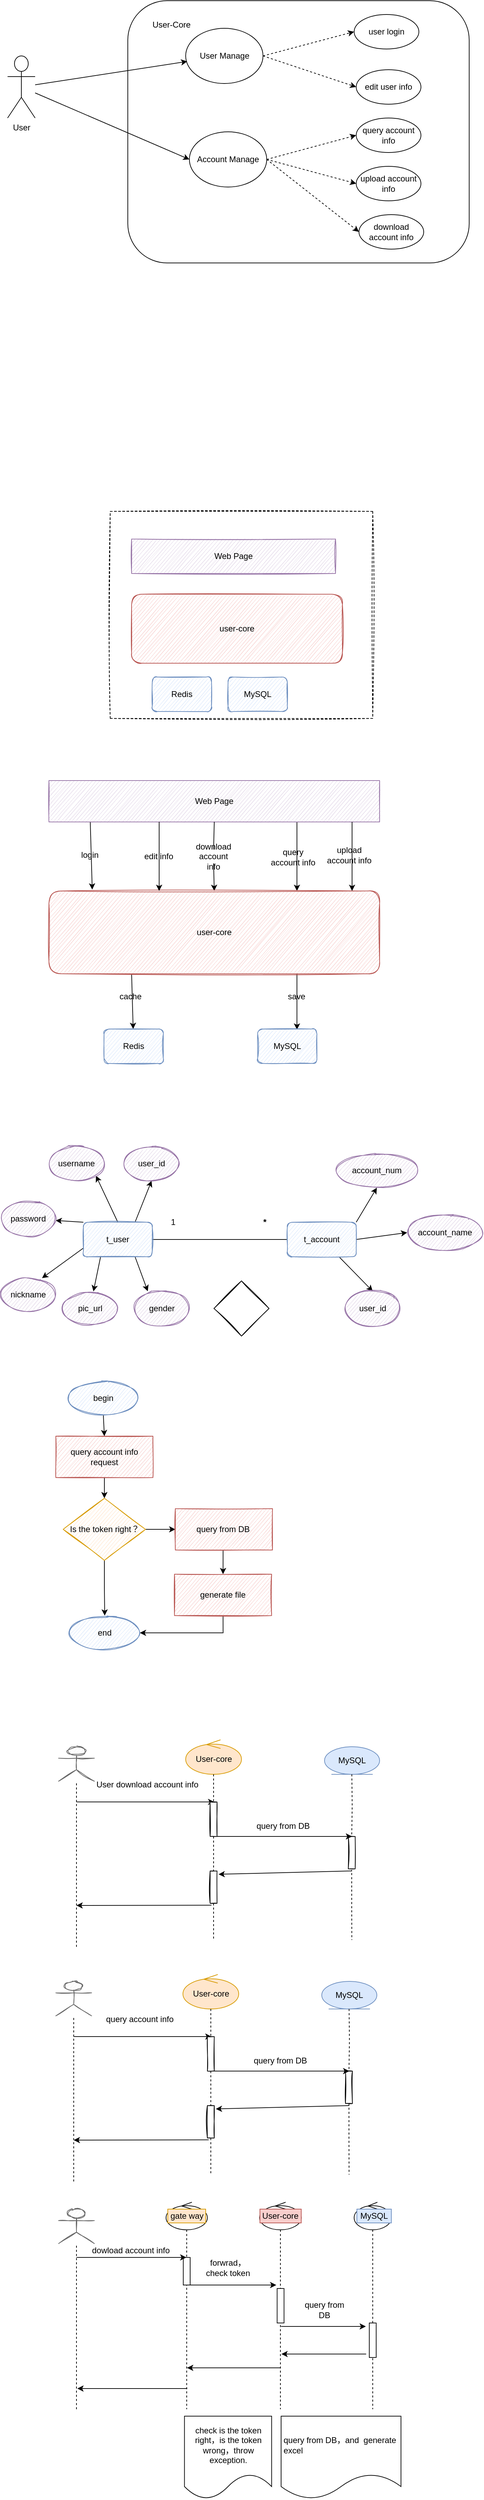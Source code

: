 <mxfile version="20.0.3" type="github">
  <diagram id="8V1pmPJdVpb9LTOWnaSD" name="Page-1">
    <mxGraphModel dx="1234" dy="696" grid="1" gridSize="10" guides="1" tooltips="1" connect="1" arrows="1" fold="1" page="1" pageScale="1" pageWidth="827" pageHeight="1169" math="0" shadow="0">
      <root>
        <mxCell id="0" />
        <mxCell id="1" parent="0" />
        <mxCell id="kJDg-qp60WF3ea1szEt0-7" value="" style="rounded=0;whiteSpace=wrap;html=1;sketch=1;dashed=1;" parent="1" vertex="1">
          <mxGeometry x="209" y="890" width="381" height="300" as="geometry" />
        </mxCell>
        <mxCell id="kJDg-qp60WF3ea1szEt0-2" value="user-core" style="rounded=1;whiteSpace=wrap;html=1;fillColor=#f8cecc;strokeColor=#b85450;sketch=1;" parent="1" vertex="1">
          <mxGeometry x="240" y="1010" width="306" height="100" as="geometry" />
        </mxCell>
        <mxCell id="xnFeZmKceQ85xTi5FCpg-2" value="" style="rounded=1;whiteSpace=wrap;html=1;" parent="1" vertex="1">
          <mxGeometry x="234.5" y="150" width="495.5" height="380" as="geometry" />
        </mxCell>
        <mxCell id="t-Dlz3Z6XvojqKJS2hRi-21" style="edgeStyle=none;rounded=0;orthogonalLoop=1;jettySize=auto;html=1;exitX=1;exitY=0.5;exitDx=0;exitDy=0;entryX=0;entryY=0.5;entryDx=0;entryDy=0;dashed=1;" edge="1" parent="1" source="xnFeZmKceQ85xTi5FCpg-3" target="xnFeZmKceQ85xTi5FCpg-7">
          <mxGeometry relative="1" as="geometry" />
        </mxCell>
        <mxCell id="t-Dlz3Z6XvojqKJS2hRi-23" style="edgeStyle=none;rounded=0;orthogonalLoop=1;jettySize=auto;html=1;exitX=1;exitY=0.5;exitDx=0;exitDy=0;entryX=0;entryY=0.5;entryDx=0;entryDy=0;dashed=1;" edge="1" parent="1" source="xnFeZmKceQ85xTi5FCpg-3" target="t-Dlz3Z6XvojqKJS2hRi-22">
          <mxGeometry relative="1" as="geometry" />
        </mxCell>
        <mxCell id="xnFeZmKceQ85xTi5FCpg-3" value="User Manage" style="ellipse;whiteSpace=wrap;html=1;sketch=0;strokeWidth=1;" parent="1" vertex="1">
          <mxGeometry x="318.5" y="190" width="112.25" height="80" as="geometry" />
        </mxCell>
        <mxCell id="xnFeZmKceQ85xTi5FCpg-7" value="user login" style="ellipse;whiteSpace=wrap;html=1;sketch=0;" parent="1" vertex="1">
          <mxGeometry x="563" y="170" width="94" height="50" as="geometry" />
        </mxCell>
        <mxCell id="xnFeZmKceQ85xTi5FCpg-16" value="User-Core" style="text;html=1;strokeColor=none;fillColor=none;align=center;verticalAlign=middle;whiteSpace=wrap;rounded=0;" parent="1" vertex="1">
          <mxGeometry x="267.75" y="170" width="60" height="30" as="geometry" />
        </mxCell>
        <mxCell id="kJDg-qp60WF3ea1szEt0-1" value="Web Page" style="rounded=0;whiteSpace=wrap;html=1;fillColor=#e1d5e7;strokeColor=#9673a6;sketch=1;" parent="1" vertex="1">
          <mxGeometry x="240" y="930" width="296" height="50" as="geometry" />
        </mxCell>
        <mxCell id="kJDg-qp60WF3ea1szEt0-4" value="Redis" style="rounded=1;whiteSpace=wrap;html=1;fillColor=#dae8fc;strokeColor=#6c8ebf;sketch=1;" parent="1" vertex="1">
          <mxGeometry x="270" y="1130" width="86" height="50" as="geometry" />
        </mxCell>
        <mxCell id="kJDg-qp60WF3ea1szEt0-8" value="MySQL" style="rounded=1;whiteSpace=wrap;html=1;fillColor=#dae8fc;strokeColor=#6c8ebf;sketch=1;" parent="1" vertex="1">
          <mxGeometry x="380" y="1130" width="86" height="50" as="geometry" />
        </mxCell>
        <mxCell id="IfjscKfoYPz0y6WtnGRc-8" style="edgeStyle=none;rounded=0;orthogonalLoop=1;jettySize=auto;html=1;exitX=0.5;exitY=1;exitDx=0;exitDy=0;entryX=0.5;entryY=0;entryDx=0;entryDy=0;startArrow=none;" parent="1" source="IfjscKfoYPz0y6WtnGRc-9" target="IfjscKfoYPz0y6WtnGRc-2" edge="1">
          <mxGeometry relative="1" as="geometry" />
        </mxCell>
        <mxCell id="IfjscKfoYPz0y6WtnGRc-10" style="edgeStyle=none;rounded=0;orthogonalLoop=1;jettySize=auto;html=1;exitX=0.75;exitY=1;exitDx=0;exitDy=0;entryX=0.75;entryY=0;entryDx=0;entryDy=0;" parent="1" source="IfjscKfoYPz0y6WtnGRc-1" target="IfjscKfoYPz0y6WtnGRc-2" edge="1">
          <mxGeometry relative="1" as="geometry" />
        </mxCell>
        <mxCell id="IfjscKfoYPz0y6WtnGRc-12" style="edgeStyle=none;rounded=0;orthogonalLoop=1;jettySize=auto;html=1;exitX=0.125;exitY=1;exitDx=0;exitDy=0;entryX=0.131;entryY=-0.017;entryDx=0;entryDy=0;exitPerimeter=0;entryPerimeter=0;" parent="1" source="IfjscKfoYPz0y6WtnGRc-1" target="IfjscKfoYPz0y6WtnGRc-2" edge="1">
          <mxGeometry relative="1" as="geometry" />
        </mxCell>
        <mxCell id="IfjscKfoYPz0y6WtnGRc-1" value="Web Page" style="rounded=0;whiteSpace=wrap;html=1;fillColor=#e1d5e7;strokeColor=#9673a6;sketch=1;" parent="1" vertex="1">
          <mxGeometry x="120" y="1280" width="480" height="60" as="geometry" />
        </mxCell>
        <mxCell id="IfjscKfoYPz0y6WtnGRc-22" style="edgeStyle=none;rounded=0;orthogonalLoop=1;jettySize=auto;html=1;exitX=0.75;exitY=1;exitDx=0;exitDy=0;entryX=0.663;entryY=0.02;entryDx=0;entryDy=0;entryPerimeter=0;" parent="1" source="IfjscKfoYPz0y6WtnGRc-2" target="IfjscKfoYPz0y6WtnGRc-21" edge="1">
          <mxGeometry relative="1" as="geometry" />
        </mxCell>
        <mxCell id="IfjscKfoYPz0y6WtnGRc-24" style="edgeStyle=none;rounded=0;orthogonalLoop=1;jettySize=auto;html=1;exitX=0.25;exitY=1;exitDx=0;exitDy=0;" parent="1" source="IfjscKfoYPz0y6WtnGRc-2" target="IfjscKfoYPz0y6WtnGRc-23" edge="1">
          <mxGeometry relative="1" as="geometry" />
        </mxCell>
        <mxCell id="IfjscKfoYPz0y6WtnGRc-2" value="user-core" style="rounded=1;whiteSpace=wrap;html=1;fillColor=#f8cecc;strokeColor=#b85450;sketch=1;" parent="1" vertex="1">
          <mxGeometry x="120" y="1440" width="480" height="120" as="geometry" />
        </mxCell>
        <mxCell id="IfjscKfoYPz0y6WtnGRc-9" value="download&lt;br&gt;account info" style="text;html=1;strokeColor=none;fillColor=none;align=center;verticalAlign=middle;whiteSpace=wrap;rounded=0;" parent="1" vertex="1">
          <mxGeometry x="331" y="1380" width="56" height="20" as="geometry" />
        </mxCell>
        <mxCell id="IfjscKfoYPz0y6WtnGRc-11" value="" style="edgeStyle=none;rounded=0;orthogonalLoop=1;jettySize=auto;html=1;exitX=0.5;exitY=1;exitDx=0;exitDy=0;entryX=0.5;entryY=0;entryDx=0;entryDy=0;endArrow=none;" parent="1" source="IfjscKfoYPz0y6WtnGRc-1" target="IfjscKfoYPz0y6WtnGRc-9" edge="1">
          <mxGeometry relative="1" as="geometry">
            <mxPoint x="360" y="1340" as="sourcePoint" />
            <mxPoint x="360" y="1440" as="targetPoint" />
          </mxGeometry>
        </mxCell>
        <mxCell id="IfjscKfoYPz0y6WtnGRc-13" style="edgeStyle=none;rounded=0;orthogonalLoop=1;jettySize=auto;html=1;exitX=0.25;exitY=1;exitDx=0;exitDy=0;entryX=0.25;entryY=0;entryDx=0;entryDy=0;" parent="1" edge="1">
          <mxGeometry relative="1" as="geometry">
            <mxPoint x="280" y="1340" as="sourcePoint" />
            <mxPoint x="280" y="1440" as="targetPoint" />
          </mxGeometry>
        </mxCell>
        <mxCell id="IfjscKfoYPz0y6WtnGRc-14" value="login" style="text;html=1;strokeColor=none;fillColor=none;align=center;verticalAlign=middle;whiteSpace=wrap;rounded=0;" parent="1" vertex="1">
          <mxGeometry x="150" y="1375" width="59" height="25" as="geometry" />
        </mxCell>
        <mxCell id="IfjscKfoYPz0y6WtnGRc-16" value="edit info" style="text;html=1;strokeColor=none;fillColor=none;align=center;verticalAlign=middle;whiteSpace=wrap;rounded=0;" parent="1" vertex="1">
          <mxGeometry x="250" y="1377.5" width="59" height="25" as="geometry" />
        </mxCell>
        <mxCell id="IfjscKfoYPz0y6WtnGRc-18" value="query account info" style="text;html=1;strokeColor=none;fillColor=none;align=center;verticalAlign=middle;whiteSpace=wrap;rounded=0;" parent="1" vertex="1">
          <mxGeometry x="440" y="1380" width="69" height="22.5" as="geometry" />
        </mxCell>
        <mxCell id="IfjscKfoYPz0y6WtnGRc-19" value="upload account info" style="text;html=1;strokeColor=none;fillColor=none;align=center;verticalAlign=middle;whiteSpace=wrap;rounded=0;" parent="1" vertex="1">
          <mxGeometry x="521" y="1375" width="70" height="25" as="geometry" />
        </mxCell>
        <mxCell id="IfjscKfoYPz0y6WtnGRc-20" style="edgeStyle=none;rounded=0;orthogonalLoop=1;jettySize=auto;html=1;exitX=0.75;exitY=1;exitDx=0;exitDy=0;entryX=0.75;entryY=0;entryDx=0;entryDy=0;" parent="1" edge="1">
          <mxGeometry relative="1" as="geometry">
            <mxPoint x="560" y="1340" as="sourcePoint" />
            <mxPoint x="560" y="1440" as="targetPoint" />
          </mxGeometry>
        </mxCell>
        <mxCell id="IfjscKfoYPz0y6WtnGRc-21" value="MySQL" style="rounded=1;whiteSpace=wrap;html=1;fillColor=#dae8fc;strokeColor=#6c8ebf;sketch=1;" parent="1" vertex="1">
          <mxGeometry x="423" y="1640" width="86" height="50" as="geometry" />
        </mxCell>
        <mxCell id="IfjscKfoYPz0y6WtnGRc-23" value="Redis" style="rounded=1;whiteSpace=wrap;html=1;fillColor=#dae8fc;strokeColor=#6c8ebf;sketch=1;" parent="1" vertex="1">
          <mxGeometry x="200" y="1640" width="86" height="50" as="geometry" />
        </mxCell>
        <mxCell id="IfjscKfoYPz0y6WtnGRc-26" value="cache" style="text;html=1;strokeColor=none;fillColor=none;align=center;verticalAlign=middle;whiteSpace=wrap;rounded=0;" parent="1" vertex="1">
          <mxGeometry x="209" y="1580" width="59" height="25" as="geometry" />
        </mxCell>
        <mxCell id="IfjscKfoYPz0y6WtnGRc-28" value="save" style="text;html=1;strokeColor=none;fillColor=none;align=center;verticalAlign=middle;whiteSpace=wrap;rounded=0;" parent="1" vertex="1">
          <mxGeometry x="450" y="1580" width="59" height="25" as="geometry" />
        </mxCell>
        <mxCell id="IfjscKfoYPz0y6WtnGRc-34" style="edgeStyle=none;rounded=0;orthogonalLoop=1;jettySize=auto;html=1;exitX=0.75;exitY=0;exitDx=0;exitDy=0;entryX=0.5;entryY=1;entryDx=0;entryDy=0;" parent="1" source="IfjscKfoYPz0y6WtnGRc-30" target="IfjscKfoYPz0y6WtnGRc-32" edge="1">
          <mxGeometry relative="1" as="geometry" />
        </mxCell>
        <mxCell id="IfjscKfoYPz0y6WtnGRc-36" style="edgeStyle=none;rounded=0;orthogonalLoop=1;jettySize=auto;html=1;exitX=0.5;exitY=0;exitDx=0;exitDy=0;entryX=1;entryY=1;entryDx=0;entryDy=0;" parent="1" source="IfjscKfoYPz0y6WtnGRc-30" target="IfjscKfoYPz0y6WtnGRc-33" edge="1">
          <mxGeometry relative="1" as="geometry" />
        </mxCell>
        <mxCell id="IfjscKfoYPz0y6WtnGRc-37" style="edgeStyle=none;rounded=0;orthogonalLoop=1;jettySize=auto;html=1;exitX=0;exitY=0;exitDx=0;exitDy=0;" parent="1" source="IfjscKfoYPz0y6WtnGRc-30" target="IfjscKfoYPz0y6WtnGRc-35" edge="1">
          <mxGeometry relative="1" as="geometry" />
        </mxCell>
        <mxCell id="IfjscKfoYPz0y6WtnGRc-39" style="edgeStyle=none;rounded=0;orthogonalLoop=1;jettySize=auto;html=1;exitX=0;exitY=0.75;exitDx=0;exitDy=0;entryX=0.75;entryY=0.02;entryDx=0;entryDy=0;entryPerimeter=0;" parent="1" source="IfjscKfoYPz0y6WtnGRc-30" target="IfjscKfoYPz0y6WtnGRc-38" edge="1">
          <mxGeometry relative="1" as="geometry" />
        </mxCell>
        <mxCell id="IfjscKfoYPz0y6WtnGRc-41" style="edgeStyle=none;rounded=0;orthogonalLoop=1;jettySize=auto;html=1;exitX=0.25;exitY=1;exitDx=0;exitDy=0;" parent="1" source="IfjscKfoYPz0y6WtnGRc-30" target="IfjscKfoYPz0y6WtnGRc-40" edge="1">
          <mxGeometry relative="1" as="geometry" />
        </mxCell>
        <mxCell id="IfjscKfoYPz0y6WtnGRc-44" style="edgeStyle=none;rounded=0;orthogonalLoop=1;jettySize=auto;html=1;exitX=1;exitY=0.5;exitDx=0;exitDy=0;endArrow=none;endFill=0;" parent="1" source="IfjscKfoYPz0y6WtnGRc-30" target="IfjscKfoYPz0y6WtnGRc-31" edge="1">
          <mxGeometry relative="1" as="geometry" />
        </mxCell>
        <mxCell id="IfjscKfoYPz0y6WtnGRc-53" style="edgeStyle=none;rounded=0;orthogonalLoop=1;jettySize=auto;html=1;exitX=0.75;exitY=1;exitDx=0;exitDy=0;entryX=0.25;entryY=0;entryDx=0;entryDy=0;entryPerimeter=0;endArrow=classic;endFill=1;" parent="1" source="IfjscKfoYPz0y6WtnGRc-30" target="IfjscKfoYPz0y6WtnGRc-52" edge="1">
          <mxGeometry relative="1" as="geometry" />
        </mxCell>
        <mxCell id="IfjscKfoYPz0y6WtnGRc-30" value="t_user" style="rounded=1;whiteSpace=wrap;html=1;fillColor=#dae8fc;strokeColor=#6c8ebf;sketch=1;" parent="1" vertex="1">
          <mxGeometry x="170" y="1920" width="100" height="50" as="geometry" />
        </mxCell>
        <mxCell id="IfjscKfoYPz0y6WtnGRc-43" style="edgeStyle=none;rounded=0;orthogonalLoop=1;jettySize=auto;html=1;exitX=1;exitY=0;exitDx=0;exitDy=0;entryX=0.5;entryY=1;entryDx=0;entryDy=0;" parent="1" source="IfjscKfoYPz0y6WtnGRc-31" target="IfjscKfoYPz0y6WtnGRc-42" edge="1">
          <mxGeometry relative="1" as="geometry" />
        </mxCell>
        <mxCell id="IfjscKfoYPz0y6WtnGRc-50" style="edgeStyle=none;rounded=0;orthogonalLoop=1;jettySize=auto;html=1;exitX=1;exitY=0.5;exitDx=0;exitDy=0;entryX=0;entryY=0.5;entryDx=0;entryDy=0;endArrow=classic;endFill=1;" parent="1" source="IfjscKfoYPz0y6WtnGRc-31" target="IfjscKfoYPz0y6WtnGRc-48" edge="1">
          <mxGeometry relative="1" as="geometry" />
        </mxCell>
        <mxCell id="IfjscKfoYPz0y6WtnGRc-55" style="edgeStyle=none;rounded=0;orthogonalLoop=1;jettySize=auto;html=1;exitX=0.75;exitY=1;exitDx=0;exitDy=0;entryX=0.5;entryY=0;entryDx=0;entryDy=0;endArrow=classic;endFill=1;" parent="1" source="IfjscKfoYPz0y6WtnGRc-31" target="IfjscKfoYPz0y6WtnGRc-54" edge="1">
          <mxGeometry relative="1" as="geometry" />
        </mxCell>
        <mxCell id="IfjscKfoYPz0y6WtnGRc-31" value="t_account" style="rounded=1;whiteSpace=wrap;html=1;fillColor=#dae8fc;strokeColor=#6c8ebf;sketch=1;" parent="1" vertex="1">
          <mxGeometry x="466" y="1920" width="100" height="50" as="geometry" />
        </mxCell>
        <mxCell id="IfjscKfoYPz0y6WtnGRc-32" value="user_id" style="ellipse;whiteSpace=wrap;html=1;fillColor=#e1d5e7;strokeColor=#9673a6;sketch=1;" parent="1" vertex="1">
          <mxGeometry x="229" y="1810" width="80" height="50" as="geometry" />
        </mxCell>
        <mxCell id="IfjscKfoYPz0y6WtnGRc-33" value="username" style="ellipse;whiteSpace=wrap;html=1;fillColor=#e1d5e7;strokeColor=#9673a6;sketch=1;" parent="1" vertex="1">
          <mxGeometry x="120" y="1810" width="80" height="50" as="geometry" />
        </mxCell>
        <mxCell id="IfjscKfoYPz0y6WtnGRc-35" value="password" style="ellipse;whiteSpace=wrap;html=1;fillColor=#e1d5e7;strokeColor=#9673a6;sketch=1;" parent="1" vertex="1">
          <mxGeometry x="50" y="1890" width="80" height="50" as="geometry" />
        </mxCell>
        <mxCell id="IfjscKfoYPz0y6WtnGRc-38" value="nickname" style="ellipse;whiteSpace=wrap;html=1;fillColor=#e1d5e7;strokeColor=#9673a6;sketch=1;" parent="1" vertex="1">
          <mxGeometry x="50" y="2000" width="80" height="50" as="geometry" />
        </mxCell>
        <mxCell id="IfjscKfoYPz0y6WtnGRc-40" value="pic_url" style="ellipse;whiteSpace=wrap;html=1;fillColor=#e1d5e7;strokeColor=#9673a6;sketch=1;" parent="1" vertex="1">
          <mxGeometry x="139.5" y="2020" width="80" height="50" as="geometry" />
        </mxCell>
        <mxCell id="IfjscKfoYPz0y6WtnGRc-42" value="account_num" style="ellipse;whiteSpace=wrap;html=1;fillColor=#e1d5e7;strokeColor=#9673a6;sketch=1;" parent="1" vertex="1">
          <mxGeometry x="536" y="1820" width="120" height="50" as="geometry" />
        </mxCell>
        <mxCell id="IfjscKfoYPz0y6WtnGRc-45" value="1" style="text;html=1;strokeColor=none;fillColor=none;align=center;verticalAlign=middle;whiteSpace=wrap;rounded=0;" parent="1" vertex="1">
          <mxGeometry x="276.5" y="1910" width="47" height="20" as="geometry" />
        </mxCell>
        <mxCell id="IfjscKfoYPz0y6WtnGRc-46" value="&lt;b&gt;*&lt;/b&gt;" style="text;html=1;strokeColor=none;fillColor=none;align=center;verticalAlign=middle;whiteSpace=wrap;rounded=0;" parent="1" vertex="1">
          <mxGeometry x="410" y="1910" width="47" height="20" as="geometry" />
        </mxCell>
        <mxCell id="IfjscKfoYPz0y6WtnGRc-48" value="account_name" style="ellipse;whiteSpace=wrap;html=1;fillColor=#e1d5e7;strokeColor=#9673a6;sketch=1;" parent="1" vertex="1">
          <mxGeometry x="640" y="1910" width="110" height="50" as="geometry" />
        </mxCell>
        <mxCell id="IfjscKfoYPz0y6WtnGRc-52" value="gender" style="ellipse;whiteSpace=wrap;html=1;fillColor=#e1d5e7;strokeColor=#9673a6;sketch=1;" parent="1" vertex="1">
          <mxGeometry x="243.5" y="2020" width="80" height="50" as="geometry" />
        </mxCell>
        <mxCell id="IfjscKfoYPz0y6WtnGRc-54" value="user_id" style="ellipse;whiteSpace=wrap;html=1;fillColor=#e1d5e7;strokeColor=#9673a6;sketch=1;" parent="1" vertex="1">
          <mxGeometry x="550" y="2020" width="80" height="50" as="geometry" />
        </mxCell>
        <mxCell id="IfjscKfoYPz0y6WtnGRc-58" style="edgeStyle=none;rounded=0;orthogonalLoop=1;jettySize=auto;html=1;exitX=0.5;exitY=1;exitDx=0;exitDy=0;entryX=0.5;entryY=0;entryDx=0;entryDy=0;endArrow=classic;endFill=1;" parent="1" source="IfjscKfoYPz0y6WtnGRc-56" target="IfjscKfoYPz0y6WtnGRc-57" edge="1">
          <mxGeometry relative="1" as="geometry" />
        </mxCell>
        <mxCell id="IfjscKfoYPz0y6WtnGRc-56" value="begin" style="ellipse;whiteSpace=wrap;html=1;sketch=1;fillColor=#dae8fc;strokeColor=#6c8ebf;" parent="1" vertex="1">
          <mxGeometry x="148" y="2150" width="102" height="50" as="geometry" />
        </mxCell>
        <mxCell id="IfjscKfoYPz0y6WtnGRc-63" value="" style="edgeStyle=none;rounded=0;orthogonalLoop=1;jettySize=auto;html=1;endArrow=classic;endFill=1;" parent="1" source="IfjscKfoYPz0y6WtnGRc-57" edge="1">
          <mxGeometry relative="1" as="geometry">
            <mxPoint x="200.5" y="2320" as="targetPoint" />
          </mxGeometry>
        </mxCell>
        <mxCell id="IfjscKfoYPz0y6WtnGRc-57" value="query account info request" style="rounded=0;whiteSpace=wrap;html=1;sketch=1;fillColor=#f8cecc;strokeColor=#b85450;" parent="1" vertex="1">
          <mxGeometry x="130" y="2230" width="141" height="60" as="geometry" />
        </mxCell>
        <mxCell id="IfjscKfoYPz0y6WtnGRc-60" value="" style="rhombus;whiteSpace=wrap;html=1;sketch=1;" parent="1" vertex="1">
          <mxGeometry x="359.5" y="2005" width="80" height="80" as="geometry" />
        </mxCell>
        <mxCell id="t-Dlz3Z6XvojqKJS2hRi-1" style="edgeStyle=orthogonalEdgeStyle;rounded=0;orthogonalLoop=1;jettySize=auto;html=1;exitX=0.5;exitY=1;exitDx=0;exitDy=0;entryX=0.5;entryY=0;entryDx=0;entryDy=0;" edge="1" parent="1" source="IfjscKfoYPz0y6WtnGRc-61" target="IfjscKfoYPz0y6WtnGRc-69">
          <mxGeometry relative="1" as="geometry" />
        </mxCell>
        <mxCell id="t-Dlz3Z6XvojqKJS2hRi-3" style="edgeStyle=orthogonalEdgeStyle;rounded=0;orthogonalLoop=1;jettySize=auto;html=1;exitX=1;exitY=0.5;exitDx=0;exitDy=0;entryX=0;entryY=0.5;entryDx=0;entryDy=0;" edge="1" parent="1" source="IfjscKfoYPz0y6WtnGRc-61" target="t-Dlz3Z6XvojqKJS2hRi-2">
          <mxGeometry relative="1" as="geometry" />
        </mxCell>
        <mxCell id="IfjscKfoYPz0y6WtnGRc-61" value="Is the token right？" style="rhombus;whiteSpace=wrap;html=1;sketch=1;fillColor=#ffe6cc;strokeColor=#d79b00;" parent="1" vertex="1">
          <mxGeometry x="140.75" y="2320" width="119.5" height="90" as="geometry" />
        </mxCell>
        <mxCell id="IfjscKfoYPz0y6WtnGRc-69" value="end" style="ellipse;whiteSpace=wrap;html=1;sketch=1;fillColor=#dae8fc;strokeColor=#6c8ebf;" parent="1" vertex="1">
          <mxGeometry x="150" y="2490" width="102" height="50" as="geometry" />
        </mxCell>
        <mxCell id="IfjscKfoYPz0y6WtnGRc-75" value="" style="shape=umlActor;verticalLabelPosition=bottom;verticalAlign=top;html=1;sketch=1;strokeWidth=1;fillColor=#f5f5f5;fontColor=#333333;strokeColor=#666666;" parent="1" vertex="1">
          <mxGeometry x="134" y="2680" width="52" height="50" as="geometry" />
        </mxCell>
        <mxCell id="IfjscKfoYPz0y6WtnGRc-78" value="" style="endArrow=none;dashed=1;html=1;strokeWidth=1;rounded=0;" parent="1" target="IfjscKfoYPz0y6WtnGRc-75" edge="1">
          <mxGeometry width="50" height="50" relative="1" as="geometry">
            <mxPoint x="160" y="2970" as="sourcePoint" />
            <mxPoint x="190" y="2770" as="targetPoint" />
          </mxGeometry>
        </mxCell>
        <mxCell id="IfjscKfoYPz0y6WtnGRc-80" style="edgeStyle=orthogonalEdgeStyle;rounded=0;orthogonalLoop=1;jettySize=auto;html=1;endArrow=none;endFill=0;dashed=1;strokeWidth=1;startArrow=none;" parent="1" source="IfjscKfoYPz0y6WtnGRc-90" edge="1">
          <mxGeometry relative="1" as="geometry">
            <mxPoint x="359.0" y="2960" as="targetPoint" />
          </mxGeometry>
        </mxCell>
        <mxCell id="IfjscKfoYPz0y6WtnGRc-79" value="User-core" style="ellipse;shape=umlControl;whiteSpace=wrap;html=1;sketch=0;fillColor=#ffe6cc;strokeColor=#d79b00;" parent="1" vertex="1">
          <mxGeometry x="318.5" y="2670" width="81" height="50" as="geometry" />
        </mxCell>
        <mxCell id="IfjscKfoYPz0y6WtnGRc-81" value="MySQL" style="ellipse;shape=umlEntity;whiteSpace=wrap;html=1;sketch=0;strokeWidth=1;fillColor=#dae8fc;strokeColor=#6c8ebf;" parent="1" vertex="1">
          <mxGeometry x="520" y="2680" width="80" height="40" as="geometry" />
        </mxCell>
        <mxCell id="IfjscKfoYPz0y6WtnGRc-82" style="edgeStyle=orthogonalEdgeStyle;rounded=0;orthogonalLoop=1;jettySize=auto;html=1;endArrow=none;endFill=0;dashed=1;strokeWidth=1;startArrow=none;" parent="1" source="IfjscKfoYPz0y6WtnGRc-87" edge="1">
          <mxGeometry relative="1" as="geometry">
            <mxPoint x="559.66" y="2960" as="targetPoint" />
            <mxPoint x="559.66" y="2720" as="sourcePoint" />
          </mxGeometry>
        </mxCell>
        <mxCell id="IfjscKfoYPz0y6WtnGRc-83" value="" style="endArrow=classic;html=1;rounded=0;strokeWidth=1;" parent="1" edge="1">
          <mxGeometry width="50" height="50" relative="1" as="geometry">
            <mxPoint x="160" y="2760" as="sourcePoint" />
            <mxPoint x="360" y="2760" as="targetPoint" />
          </mxGeometry>
        </mxCell>
        <mxCell id="IfjscKfoYPz0y6WtnGRc-84" value="User download account info" style="text;html=1;strokeColor=none;fillColor=none;align=center;verticalAlign=middle;whiteSpace=wrap;rounded=0;sketch=1;" parent="1" vertex="1">
          <mxGeometry x="186" y="2720" width="154" height="30" as="geometry" />
        </mxCell>
        <mxCell id="IfjscKfoYPz0y6WtnGRc-85" value="" style="html=1;points=[];perimeter=orthogonalPerimeter;sketch=1;strokeWidth=1;" parent="1" vertex="1">
          <mxGeometry x="354" y="2760" width="10" height="50" as="geometry" />
        </mxCell>
        <mxCell id="IfjscKfoYPz0y6WtnGRc-86" value="" style="edgeStyle=orthogonalEdgeStyle;rounded=0;orthogonalLoop=1;jettySize=auto;html=1;endArrow=none;endFill=0;dashed=1;strokeWidth=1;" parent="1" source="IfjscKfoYPz0y6WtnGRc-79" target="IfjscKfoYPz0y6WtnGRc-85" edge="1">
          <mxGeometry relative="1" as="geometry">
            <mxPoint x="359.0" y="2960" as="targetPoint" />
            <mxPoint x="359.0" y="2720" as="sourcePoint" />
          </mxGeometry>
        </mxCell>
        <mxCell id="IfjscKfoYPz0y6WtnGRc-87" value="" style="html=1;points=[];perimeter=orthogonalPerimeter;sketch=1;strokeWidth=1;" parent="1" vertex="1">
          <mxGeometry x="554.5" y="2810" width="10" height="47" as="geometry" />
        </mxCell>
        <mxCell id="IfjscKfoYPz0y6WtnGRc-88" value="" style="edgeStyle=orthogonalEdgeStyle;rounded=0;orthogonalLoop=1;jettySize=auto;html=1;endArrow=none;endFill=0;dashed=1;strokeWidth=1;" parent="1" target="IfjscKfoYPz0y6WtnGRc-87" edge="1">
          <mxGeometry relative="1" as="geometry">
            <mxPoint x="559.66" y="2960" as="targetPoint" />
            <mxPoint x="559.66" y="2720" as="sourcePoint" />
          </mxGeometry>
        </mxCell>
        <mxCell id="IfjscKfoYPz0y6WtnGRc-89" value="" style="endArrow=classic;html=1;rounded=0;strokeWidth=1;" parent="1" edge="1">
          <mxGeometry width="50" height="50" relative="1" as="geometry">
            <mxPoint x="364.0" y="2810" as="sourcePoint" />
            <mxPoint x="560" y="2810" as="targetPoint" />
          </mxGeometry>
        </mxCell>
        <mxCell id="IfjscKfoYPz0y6WtnGRc-90" value="" style="html=1;points=[];perimeter=orthogonalPerimeter;sketch=1;strokeWidth=1;" parent="1" vertex="1">
          <mxGeometry x="354" y="2860" width="10" height="47" as="geometry" />
        </mxCell>
        <mxCell id="IfjscKfoYPz0y6WtnGRc-91" value="" style="edgeStyle=orthogonalEdgeStyle;rounded=0;orthogonalLoop=1;jettySize=auto;html=1;endArrow=none;endFill=0;dashed=1;strokeWidth=1;startArrow=none;" parent="1" source="IfjscKfoYPz0y6WtnGRc-85" target="IfjscKfoYPz0y6WtnGRc-90" edge="1">
          <mxGeometry relative="1" as="geometry">
            <mxPoint x="359.0" y="2960" as="targetPoint" />
            <mxPoint x="359.0" y="2810" as="sourcePoint" />
          </mxGeometry>
        </mxCell>
        <mxCell id="IfjscKfoYPz0y6WtnGRc-92" value="" style="endArrow=classic;html=1;rounded=0;strokeWidth=1;entryX=1.224;entryY=0.103;entryDx=0;entryDy=0;entryPerimeter=0;" parent="1" target="IfjscKfoYPz0y6WtnGRc-90" edge="1">
          <mxGeometry width="50" height="50" relative="1" as="geometry">
            <mxPoint x="560" y="2860" as="sourcePoint" />
            <mxPoint x="450" y="2850" as="targetPoint" />
          </mxGeometry>
        </mxCell>
        <mxCell id="IfjscKfoYPz0y6WtnGRc-93" value="" style="endArrow=classic;html=1;rounded=0;strokeWidth=1;exitX=0.19;exitY=1.056;exitDx=0;exitDy=0;exitPerimeter=0;" parent="1" source="IfjscKfoYPz0y6WtnGRc-90" edge="1">
          <mxGeometry width="50" height="50" relative="1" as="geometry">
            <mxPoint x="350" y="2910" as="sourcePoint" />
            <mxPoint x="160" y="2910" as="targetPoint" />
          </mxGeometry>
        </mxCell>
        <mxCell id="IfjscKfoYPz0y6WtnGRc-95" value="query from DB" style="text;html=1;strokeColor=none;fillColor=none;align=center;verticalAlign=middle;whiteSpace=wrap;rounded=0;sketch=1;" parent="1" vertex="1">
          <mxGeometry x="390" y="2780" width="140" height="30" as="geometry" />
        </mxCell>
        <mxCell id="IfjscKfoYPz0y6WtnGRc-96" value="" style="shape=umlActor;verticalLabelPosition=bottom;verticalAlign=top;html=1;sketch=1;strokeWidth=1;fillColor=#f5f5f5;fontColor=#333333;strokeColor=#666666;" parent="1" vertex="1">
          <mxGeometry x="130" y="3020" width="52" height="50" as="geometry" />
        </mxCell>
        <mxCell id="IfjscKfoYPz0y6WtnGRc-97" value="" style="endArrow=none;dashed=1;html=1;strokeWidth=1;rounded=0;" parent="1" target="IfjscKfoYPz0y6WtnGRc-96" edge="1">
          <mxGeometry width="50" height="50" relative="1" as="geometry">
            <mxPoint x="156.0" y="3310" as="sourcePoint" />
            <mxPoint x="186" y="3110" as="targetPoint" />
          </mxGeometry>
        </mxCell>
        <mxCell id="IfjscKfoYPz0y6WtnGRc-98" style="edgeStyle=orthogonalEdgeStyle;rounded=0;orthogonalLoop=1;jettySize=auto;html=1;endArrow=none;endFill=0;dashed=1;strokeWidth=1;startArrow=none;" parent="1" source="IfjscKfoYPz0y6WtnGRc-109" edge="1">
          <mxGeometry relative="1" as="geometry">
            <mxPoint x="355.0" y="3300" as="targetPoint" />
          </mxGeometry>
        </mxCell>
        <mxCell id="IfjscKfoYPz0y6WtnGRc-99" value="User-core" style="ellipse;shape=umlControl;whiteSpace=wrap;html=1;sketch=0;fillColor=#ffe6cc;strokeColor=#d79b00;" parent="1" vertex="1">
          <mxGeometry x="314.5" y="3010" width="81" height="50" as="geometry" />
        </mxCell>
        <mxCell id="IfjscKfoYPz0y6WtnGRc-100" value="MySQL" style="ellipse;shape=umlEntity;whiteSpace=wrap;html=1;sketch=0;strokeWidth=1;fillColor=#dae8fc;strokeColor=#6c8ebf;" parent="1" vertex="1">
          <mxGeometry x="516" y="3020" width="80" height="40" as="geometry" />
        </mxCell>
        <mxCell id="IfjscKfoYPz0y6WtnGRc-101" style="edgeStyle=orthogonalEdgeStyle;rounded=0;orthogonalLoop=1;jettySize=auto;html=1;endArrow=none;endFill=0;dashed=1;strokeWidth=1;startArrow=none;" parent="1" source="IfjscKfoYPz0y6WtnGRc-106" edge="1">
          <mxGeometry relative="1" as="geometry">
            <mxPoint x="555.66" y="3300" as="targetPoint" />
            <mxPoint x="555.66" y="3060" as="sourcePoint" />
          </mxGeometry>
        </mxCell>
        <mxCell id="IfjscKfoYPz0y6WtnGRc-102" value="" style="endArrow=classic;html=1;rounded=0;strokeWidth=1;" parent="1" edge="1">
          <mxGeometry width="50" height="50" relative="1" as="geometry">
            <mxPoint x="156.0" y="3100" as="sourcePoint" />
            <mxPoint x="356" y="3100" as="targetPoint" />
          </mxGeometry>
        </mxCell>
        <mxCell id="IfjscKfoYPz0y6WtnGRc-103" value="query account info" style="text;html=1;strokeColor=none;fillColor=none;align=center;verticalAlign=middle;whiteSpace=wrap;rounded=0;sketch=1;" parent="1" vertex="1">
          <mxGeometry x="182" y="3060" width="140" height="30" as="geometry" />
        </mxCell>
        <mxCell id="IfjscKfoYPz0y6WtnGRc-104" value="" style="html=1;points=[];perimeter=orthogonalPerimeter;sketch=1;strokeWidth=1;" parent="1" vertex="1">
          <mxGeometry x="350" y="3100" width="10" height="50" as="geometry" />
        </mxCell>
        <mxCell id="IfjscKfoYPz0y6WtnGRc-105" value="" style="edgeStyle=orthogonalEdgeStyle;rounded=0;orthogonalLoop=1;jettySize=auto;html=1;endArrow=none;endFill=0;dashed=1;strokeWidth=1;" parent="1" source="IfjscKfoYPz0y6WtnGRc-99" target="IfjscKfoYPz0y6WtnGRc-104" edge="1">
          <mxGeometry relative="1" as="geometry">
            <mxPoint x="355.0" y="3300" as="targetPoint" />
            <mxPoint x="355.0" y="3060" as="sourcePoint" />
          </mxGeometry>
        </mxCell>
        <mxCell id="IfjscKfoYPz0y6WtnGRc-106" value="" style="html=1;points=[];perimeter=orthogonalPerimeter;sketch=1;strokeWidth=1;" parent="1" vertex="1">
          <mxGeometry x="550.5" y="3150" width="10" height="47" as="geometry" />
        </mxCell>
        <mxCell id="IfjscKfoYPz0y6WtnGRc-107" value="" style="edgeStyle=orthogonalEdgeStyle;rounded=0;orthogonalLoop=1;jettySize=auto;html=1;endArrow=none;endFill=0;dashed=1;strokeWidth=1;" parent="1" target="IfjscKfoYPz0y6WtnGRc-106" edge="1">
          <mxGeometry relative="1" as="geometry">
            <mxPoint x="555.66" y="3300" as="targetPoint" />
            <mxPoint x="555.66" y="3060" as="sourcePoint" />
          </mxGeometry>
        </mxCell>
        <mxCell id="IfjscKfoYPz0y6WtnGRc-108" value="" style="endArrow=classic;html=1;rounded=0;strokeWidth=1;" parent="1" edge="1">
          <mxGeometry width="50" height="50" relative="1" as="geometry">
            <mxPoint x="360" y="3150" as="sourcePoint" />
            <mxPoint x="556" y="3150" as="targetPoint" />
          </mxGeometry>
        </mxCell>
        <mxCell id="IfjscKfoYPz0y6WtnGRc-109" value="" style="html=1;points=[];perimeter=orthogonalPerimeter;sketch=1;strokeWidth=1;" parent="1" vertex="1">
          <mxGeometry x="350" y="3200" width="10" height="47" as="geometry" />
        </mxCell>
        <mxCell id="IfjscKfoYPz0y6WtnGRc-110" value="" style="edgeStyle=orthogonalEdgeStyle;rounded=0;orthogonalLoop=1;jettySize=auto;html=1;endArrow=none;endFill=0;dashed=1;strokeWidth=1;startArrow=none;" parent="1" source="IfjscKfoYPz0y6WtnGRc-104" target="IfjscKfoYPz0y6WtnGRc-109" edge="1">
          <mxGeometry relative="1" as="geometry">
            <mxPoint x="355.0" y="3300" as="targetPoint" />
            <mxPoint x="355.0" y="3150" as="sourcePoint" />
          </mxGeometry>
        </mxCell>
        <mxCell id="IfjscKfoYPz0y6WtnGRc-111" value="" style="endArrow=classic;html=1;rounded=0;strokeWidth=1;entryX=1.224;entryY=0.103;entryDx=0;entryDy=0;entryPerimeter=0;" parent="1" target="IfjscKfoYPz0y6WtnGRc-109" edge="1">
          <mxGeometry width="50" height="50" relative="1" as="geometry">
            <mxPoint x="556" y="3200" as="sourcePoint" />
            <mxPoint x="446" y="3190" as="targetPoint" />
          </mxGeometry>
        </mxCell>
        <mxCell id="IfjscKfoYPz0y6WtnGRc-112" value="" style="endArrow=classic;html=1;rounded=0;strokeWidth=1;exitX=0.19;exitY=1.056;exitDx=0;exitDy=0;exitPerimeter=0;" parent="1" source="IfjscKfoYPz0y6WtnGRc-109" edge="1">
          <mxGeometry width="50" height="50" relative="1" as="geometry">
            <mxPoint x="346" y="3250" as="sourcePoint" />
            <mxPoint x="156.0" y="3250" as="targetPoint" />
          </mxGeometry>
        </mxCell>
        <mxCell id="IfjscKfoYPz0y6WtnGRc-113" value="query from DB" style="text;html=1;strokeColor=none;fillColor=none;align=center;verticalAlign=middle;whiteSpace=wrap;rounded=0;sketch=1;" parent="1" vertex="1">
          <mxGeometry x="386" y="3120" width="140" height="30" as="geometry" />
        </mxCell>
        <mxCell id="IfjscKfoYPz0y6WtnGRc-116" value="" style="shape=umlActor;verticalLabelPosition=bottom;verticalAlign=top;html=1;sketch=1;strokeWidth=1;fillColor=#f5f5f5;fontColor=#333333;strokeColor=#666666;" parent="1" vertex="1">
          <mxGeometry x="134" y="3350" width="52" height="50" as="geometry" />
        </mxCell>
        <mxCell id="IfjscKfoYPz0y6WtnGRc-117" value="" style="endArrow=none;dashed=1;html=1;strokeWidth=1;rounded=0;" parent="1" target="IfjscKfoYPz0y6WtnGRc-116" edge="1">
          <mxGeometry width="50" height="50" relative="1" as="geometry">
            <mxPoint x="160.0" y="3640" as="sourcePoint" />
            <mxPoint x="190" y="3440" as="targetPoint" />
          </mxGeometry>
        </mxCell>
        <mxCell id="IfjscKfoYPz0y6WtnGRc-135" value="" style="shape=umlLifeline;participant=umlControl;perimeter=lifelinePerimeter;whiteSpace=wrap;html=1;container=1;collapsible=0;recursiveResize=0;verticalAlign=top;spacingTop=36;outlineConnect=0;sketch=0;strokeWidth=1;" parent="1" vertex="1">
          <mxGeometry x="290" y="3340" width="60" height="300" as="geometry" />
        </mxCell>
        <mxCell id="IfjscKfoYPz0y6WtnGRc-136" value="gate way" style="text;html=1;strokeColor=#d79b00;fillColor=#ffe6cc;align=center;verticalAlign=middle;whiteSpace=wrap;rounded=0;sketch=0;" parent="IfjscKfoYPz0y6WtnGRc-135" vertex="1">
          <mxGeometry x="2.5" y="10" width="55" height="20" as="geometry" />
        </mxCell>
        <mxCell id="IfjscKfoYPz0y6WtnGRc-138" value="" style="html=1;points=[];perimeter=orthogonalPerimeter;sketch=0;strokeWidth=1;" parent="IfjscKfoYPz0y6WtnGRc-135" vertex="1">
          <mxGeometry x="25" y="80" width="10" height="40" as="geometry" />
        </mxCell>
        <mxCell id="IfjscKfoYPz0y6WtnGRc-145" value="" style="endArrow=classic;html=1;rounded=0;strokeWidth=1;" parent="IfjscKfoYPz0y6WtnGRc-135" edge="1">
          <mxGeometry width="50" height="50" relative="1" as="geometry">
            <mxPoint x="25.0" y="120" as="sourcePoint" />
            <mxPoint x="160" y="120" as="targetPoint" />
          </mxGeometry>
        </mxCell>
        <mxCell id="IfjscKfoYPz0y6WtnGRc-137" value="" style="endArrow=classic;html=1;rounded=0;strokeWidth=1;" parent="1" target="IfjscKfoYPz0y6WtnGRc-135" edge="1">
          <mxGeometry width="50" height="50" relative="1" as="geometry">
            <mxPoint x="160" y="3420" as="sourcePoint" />
            <mxPoint x="220" y="3420" as="targetPoint" />
          </mxGeometry>
        </mxCell>
        <mxCell id="IfjscKfoYPz0y6WtnGRc-139" value="dowload account info" style="text;html=1;strokeColor=none;fillColor=none;align=center;verticalAlign=middle;whiteSpace=wrap;rounded=0;sketch=0;" parent="1" vertex="1">
          <mxGeometry x="180.5" y="3400" width="116" height="20" as="geometry" />
        </mxCell>
        <mxCell id="IfjscKfoYPz0y6WtnGRc-142" value="" style="shape=umlLifeline;participant=umlControl;perimeter=lifelinePerimeter;whiteSpace=wrap;html=1;container=1;collapsible=0;recursiveResize=0;verticalAlign=top;spacingTop=36;outlineConnect=0;sketch=0;strokeWidth=1;" parent="1" vertex="1">
          <mxGeometry x="425.75" y="3340" width="60.5" height="300" as="geometry" />
        </mxCell>
        <mxCell id="IfjscKfoYPz0y6WtnGRc-143" value="User-core" style="text;html=1;strokeColor=#b85450;fillColor=#f8cecc;align=center;verticalAlign=middle;whiteSpace=wrap;rounded=0;sketch=0;" parent="IfjscKfoYPz0y6WtnGRc-142" vertex="1">
          <mxGeometry x="0.5" y="10" width="60" height="20" as="geometry" />
        </mxCell>
        <mxCell id="IfjscKfoYPz0y6WtnGRc-144" value="" style="html=1;points=[];perimeter=orthogonalPerimeter;sketch=0;strokeWidth=1;" parent="IfjscKfoYPz0y6WtnGRc-142" vertex="1">
          <mxGeometry x="25.5" y="125" width="10" height="50" as="geometry" />
        </mxCell>
        <mxCell id="IfjscKfoYPz0y6WtnGRc-146" value="query from DB" style="text;html=1;strokeColor=none;fillColor=none;align=center;verticalAlign=middle;whiteSpace=wrap;rounded=0;sketch=0;" parent="1" vertex="1">
          <mxGeometry x="488.5" y="3484" width="62" height="23" as="geometry" />
        </mxCell>
        <mxCell id="IfjscKfoYPz0y6WtnGRc-148" value="forwrad，check token" style="text;html=1;strokeColor=none;fillColor=none;align=center;verticalAlign=middle;whiteSpace=wrap;rounded=0;sketch=0;" parent="1" vertex="1">
          <mxGeometry x="340" y="3420" width="80" height="30" as="geometry" />
        </mxCell>
        <mxCell id="IfjscKfoYPz0y6WtnGRc-152" value="" style="shape=umlLifeline;participant=umlControl;perimeter=lifelinePerimeter;whiteSpace=wrap;html=1;container=1;collapsible=0;recursiveResize=0;verticalAlign=top;spacingTop=36;outlineConnect=0;sketch=0;strokeWidth=1;" parent="1" vertex="1">
          <mxGeometry x="563" y="3340" width="54" height="300" as="geometry" />
        </mxCell>
        <mxCell id="IfjscKfoYPz0y6WtnGRc-153" value="MySQL" style="text;html=1;strokeColor=#6c8ebf;fillColor=#dae8fc;align=center;verticalAlign=middle;whiteSpace=wrap;rounded=0;sketch=0;" parent="IfjscKfoYPz0y6WtnGRc-152" vertex="1">
          <mxGeometry x="4" y="10" width="50" height="20" as="geometry" />
        </mxCell>
        <mxCell id="IfjscKfoYPz0y6WtnGRc-155" value="" style="html=1;points=[];perimeter=orthogonalPerimeter;sketch=0;strokeWidth=1;" parent="IfjscKfoYPz0y6WtnGRc-152" vertex="1">
          <mxGeometry x="22" y="175" width="10" height="50" as="geometry" />
        </mxCell>
        <mxCell id="IfjscKfoYPz0y6WtnGRc-156" value="" style="endArrow=classic;html=1;rounded=0;strokeWidth=1;" parent="1" edge="1">
          <mxGeometry width="50" height="50" relative="1" as="geometry">
            <mxPoint x="457" y="3520" as="sourcePoint" />
            <mxPoint x="580" y="3520" as="targetPoint" />
          </mxGeometry>
        </mxCell>
        <mxCell id="IfjscKfoYPz0y6WtnGRc-157" value="" style="endArrow=none;html=1;rounded=0;strokeWidth=1;startArrow=classic;startFill=1;endFill=0;" parent="1" edge="1">
          <mxGeometry width="50" height="50" relative="1" as="geometry">
            <mxPoint x="457.5" y="3560" as="sourcePoint" />
            <mxPoint x="580.5" y="3560" as="targetPoint" />
          </mxGeometry>
        </mxCell>
        <mxCell id="IfjscKfoYPz0y6WtnGRc-158" value="" style="endArrow=none;html=1;rounded=0;strokeWidth=1;startArrow=classic;startFill=1;endFill=0;" parent="1" edge="1">
          <mxGeometry width="50" height="50" relative="1" as="geometry">
            <mxPoint x="320.5" y="3580" as="sourcePoint" />
            <mxPoint x="455.5" y="3580" as="targetPoint" />
          </mxGeometry>
        </mxCell>
        <mxCell id="IfjscKfoYPz0y6WtnGRc-159" value="" style="endArrow=none;html=1;rounded=0;strokeWidth=1;endFill=0;startArrow=classic;startFill=1;" parent="1" edge="1">
          <mxGeometry width="50" height="50" relative="1" as="geometry">
            <mxPoint x="161.25" y="3610" as="sourcePoint" />
            <mxPoint x="320.75" y="3610" as="targetPoint" />
          </mxGeometry>
        </mxCell>
        <mxCell id="3TqyeytohlLbs6trgbw_-1" value="&lt;div style=&quot;text-align: left;&quot;&gt;query from DB，and&amp;nbsp; generate&amp;nbsp;&lt;/div&gt;&lt;div style=&quot;text-align: left;&quot;&gt;excel&lt;/div&gt;" style="shape=document;whiteSpace=wrap;html=1;boundedLbl=1;" parent="1" vertex="1">
          <mxGeometry x="457" y="3650" width="174" height="120" as="geometry" />
        </mxCell>
        <mxCell id="3TqyeytohlLbs6trgbw_-2" value="check is the token right，is the token wrong，throw exception." style="shape=document;whiteSpace=wrap;html=1;boundedLbl=1;" parent="1" vertex="1">
          <mxGeometry x="316.75" y="3650" width="126.5" height="120" as="geometry" />
        </mxCell>
        <mxCell id="t-Dlz3Z6XvojqKJS2hRi-6" style="edgeStyle=orthogonalEdgeStyle;rounded=0;orthogonalLoop=1;jettySize=auto;html=1;exitX=0.5;exitY=1;exitDx=0;exitDy=0;entryX=0.5;entryY=0;entryDx=0;entryDy=0;" edge="1" parent="1" source="t-Dlz3Z6XvojqKJS2hRi-2" target="t-Dlz3Z6XvojqKJS2hRi-5">
          <mxGeometry relative="1" as="geometry" />
        </mxCell>
        <mxCell id="t-Dlz3Z6XvojqKJS2hRi-2" value="query from DB&amp;nbsp;" style="rounded=0;whiteSpace=wrap;html=1;sketch=1;fillColor=#f8cecc;strokeColor=#b85450;" vertex="1" parent="1">
          <mxGeometry x="303.5" y="2335" width="141" height="60" as="geometry" />
        </mxCell>
        <mxCell id="t-Dlz3Z6XvojqKJS2hRi-7" style="edgeStyle=orthogonalEdgeStyle;rounded=0;orthogonalLoop=1;jettySize=auto;html=1;exitX=0.5;exitY=1;exitDx=0;exitDy=0;entryX=1;entryY=0.5;entryDx=0;entryDy=0;" edge="1" parent="1" source="t-Dlz3Z6XvojqKJS2hRi-5" target="IfjscKfoYPz0y6WtnGRc-69">
          <mxGeometry relative="1" as="geometry" />
        </mxCell>
        <mxCell id="t-Dlz3Z6XvojqKJS2hRi-5" value="generate file" style="rounded=0;whiteSpace=wrap;html=1;sketch=1;fillColor=#f8cecc;strokeColor=#b85450;" vertex="1" parent="1">
          <mxGeometry x="302.25" y="2430" width="141" height="60" as="geometry" />
        </mxCell>
        <mxCell id="t-Dlz3Z6XvojqKJS2hRi-18" style="rounded=0;orthogonalLoop=1;jettySize=auto;html=1;entryX=0.02;entryY=0.6;entryDx=0;entryDy=0;entryPerimeter=0;" edge="1" parent="1" source="t-Dlz3Z6XvojqKJS2hRi-13" target="xnFeZmKceQ85xTi5FCpg-3">
          <mxGeometry relative="1" as="geometry" />
        </mxCell>
        <mxCell id="t-Dlz3Z6XvojqKJS2hRi-20" style="edgeStyle=none;rounded=0;orthogonalLoop=1;jettySize=auto;html=1;entryX=0;entryY=0.5;entryDx=0;entryDy=0;" edge="1" parent="1" source="t-Dlz3Z6XvojqKJS2hRi-13" target="t-Dlz3Z6XvojqKJS2hRi-16">
          <mxGeometry relative="1" as="geometry" />
        </mxCell>
        <mxCell id="t-Dlz3Z6XvojqKJS2hRi-13" value="User" style="shape=umlActor;verticalLabelPosition=bottom;verticalAlign=top;html=1;outlineConnect=0;sketch=0;strokeWidth=1;" vertex="1" parent="1">
          <mxGeometry x="60" y="230" width="40" height="90" as="geometry" />
        </mxCell>
        <mxCell id="t-Dlz3Z6XvojqKJS2hRi-25" style="edgeStyle=none;rounded=0;orthogonalLoop=1;jettySize=auto;html=1;exitX=1;exitY=0.5;exitDx=0;exitDy=0;entryX=0;entryY=0.5;entryDx=0;entryDy=0;dashed=1;" edge="1" parent="1" source="t-Dlz3Z6XvojqKJS2hRi-16" target="t-Dlz3Z6XvojqKJS2hRi-24">
          <mxGeometry relative="1" as="geometry" />
        </mxCell>
        <mxCell id="t-Dlz3Z6XvojqKJS2hRi-27" style="edgeStyle=none;rounded=0;orthogonalLoop=1;jettySize=auto;html=1;exitX=1;exitY=0.5;exitDx=0;exitDy=0;entryX=0;entryY=0.5;entryDx=0;entryDy=0;dashed=1;" edge="1" parent="1" source="t-Dlz3Z6XvojqKJS2hRi-16" target="t-Dlz3Z6XvojqKJS2hRi-26">
          <mxGeometry relative="1" as="geometry" />
        </mxCell>
        <mxCell id="t-Dlz3Z6XvojqKJS2hRi-29" style="edgeStyle=none;rounded=0;orthogonalLoop=1;jettySize=auto;html=1;exitX=1;exitY=0.5;exitDx=0;exitDy=0;entryX=0;entryY=0.5;entryDx=0;entryDy=0;dashed=1;" edge="1" parent="1" source="t-Dlz3Z6XvojqKJS2hRi-16" target="t-Dlz3Z6XvojqKJS2hRi-28">
          <mxGeometry relative="1" as="geometry" />
        </mxCell>
        <mxCell id="t-Dlz3Z6XvojqKJS2hRi-16" value="Account Manage" style="ellipse;whiteSpace=wrap;html=1;sketch=0;strokeWidth=1;" vertex="1" parent="1">
          <mxGeometry x="323.88" y="340" width="112.25" height="80" as="geometry" />
        </mxCell>
        <mxCell id="t-Dlz3Z6XvojqKJS2hRi-22" value="edit user info" style="ellipse;whiteSpace=wrap;html=1;sketch=0;" vertex="1" parent="1">
          <mxGeometry x="566" y="250" width="94" height="50" as="geometry" />
        </mxCell>
        <mxCell id="t-Dlz3Z6XvojqKJS2hRi-24" value="query account info" style="ellipse;whiteSpace=wrap;html=1;sketch=0;" vertex="1" parent="1">
          <mxGeometry x="566" y="320" width="94" height="50" as="geometry" />
        </mxCell>
        <mxCell id="t-Dlz3Z6XvojqKJS2hRi-26" value="upload account&lt;br&gt;info" style="ellipse;whiteSpace=wrap;html=1;sketch=0;" vertex="1" parent="1">
          <mxGeometry x="566" y="390" width="94" height="50" as="geometry" />
        </mxCell>
        <mxCell id="t-Dlz3Z6XvojqKJS2hRi-28" value="download account info" style="ellipse;whiteSpace=wrap;html=1;sketch=0;" vertex="1" parent="1">
          <mxGeometry x="570" y="460" width="94" height="50" as="geometry" />
        </mxCell>
      </root>
    </mxGraphModel>
  </diagram>
</mxfile>
